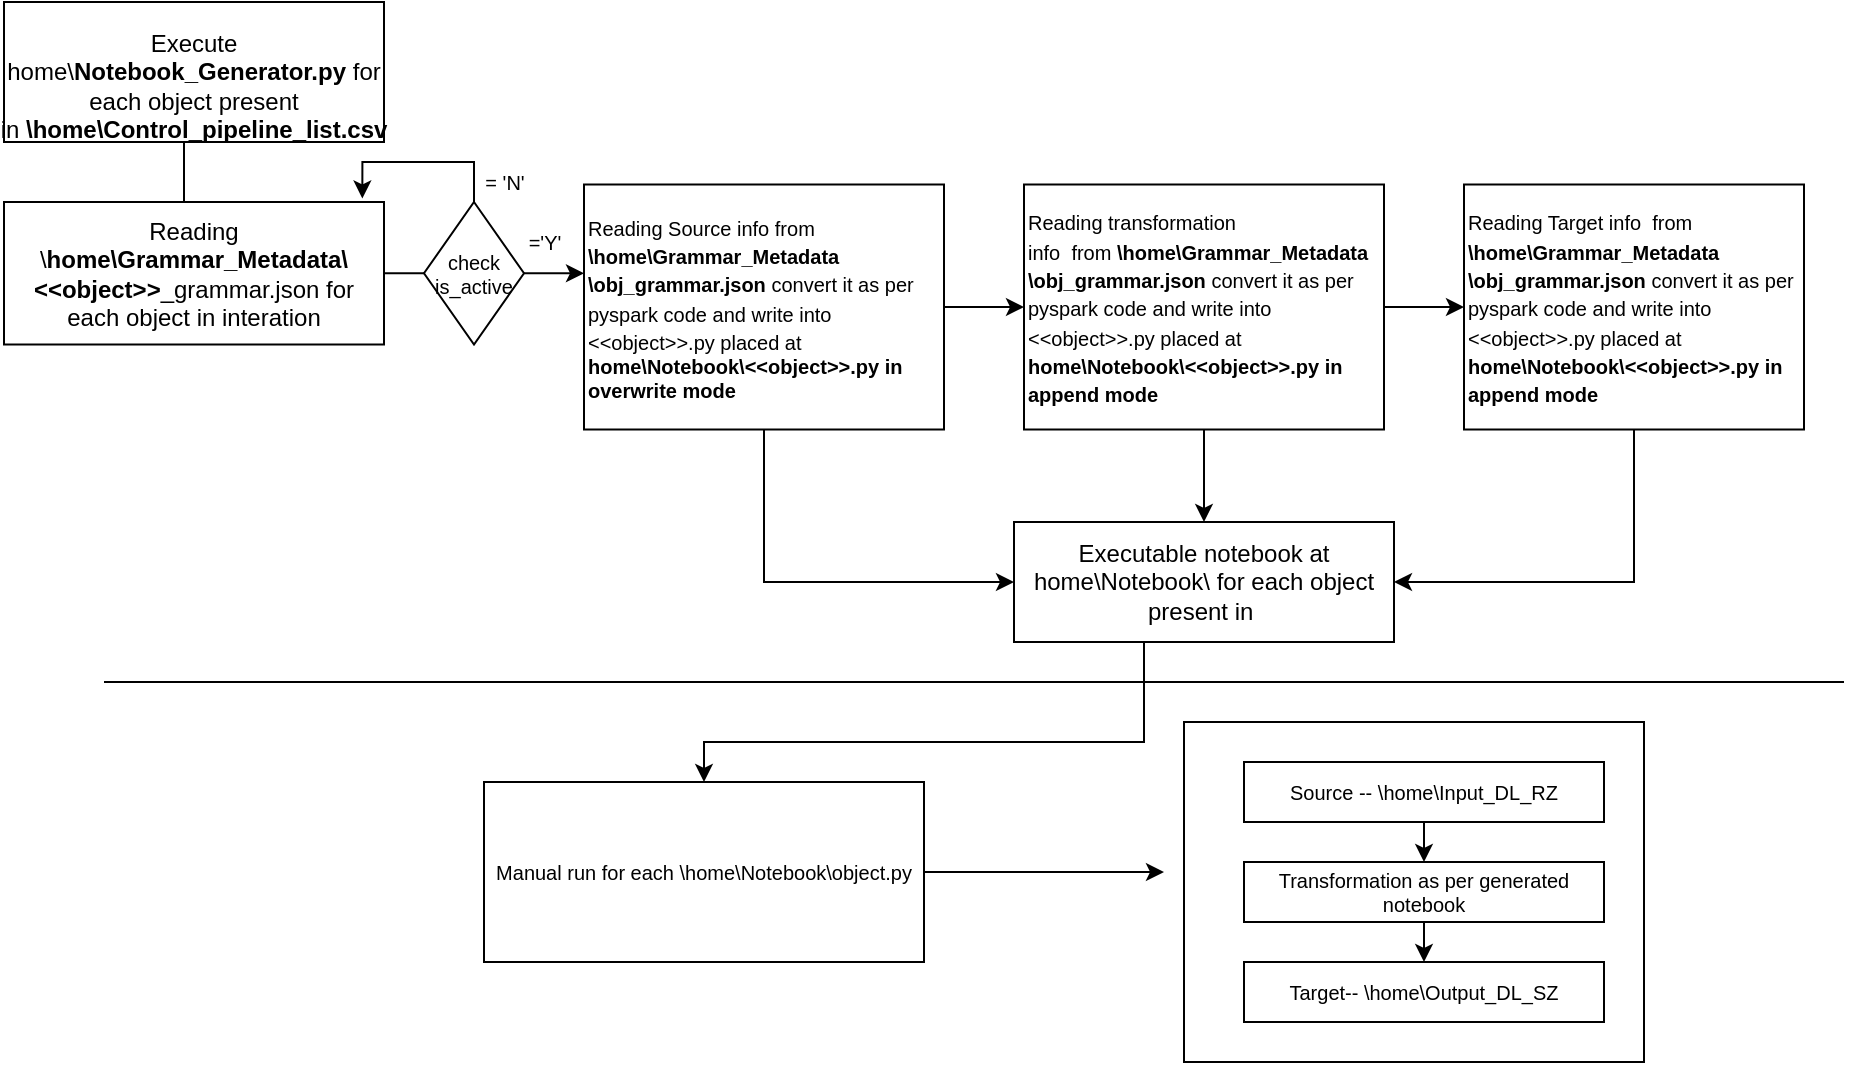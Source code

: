<mxfile version="20.2.8" type="device"><diagram id="-QJjNtKPqwN1-iL4VaO4" name="Page-1"><mxGraphModel dx="1038" dy="481" grid="1" gridSize="10" guides="1" tooltips="1" connect="1" arrows="1" fold="1" page="1" pageScale="1" pageWidth="850" pageHeight="1100" math="0" shadow="0"><root><mxCell id="0"/><mxCell id="1" parent="0"/><mxCell id="xMkVZ0cA2xkNYETUoTwK-6" value="" style="edgeStyle=orthogonalEdgeStyle;rounded=0;orthogonalLoop=1;jettySize=auto;html=1;" parent="1" source="xMkVZ0cA2xkNYETUoTwK-3" edge="1"><mxGeometry relative="1" as="geometry"><mxPoint x="100" y="150" as="targetPoint"/><Array as="points"><mxPoint x="100" y="90"/><mxPoint x="100" y="90"/></Array></mxGeometry></mxCell><mxCell id="xMkVZ0cA2xkNYETUoTwK-3" value="&lt;br&gt;Execute home\&lt;b&gt;Notebook_Generator.py &lt;/b&gt;for each object present in&lt;b&gt;&amp;nbsp;\home\Control_pipeline_list.csv&lt;/b&gt;" style="rounded=0;whiteSpace=wrap;html=1;" parent="1" vertex="1"><mxGeometry x="10" y="10" width="190" height="70" as="geometry"/></mxCell><mxCell id="xMkVZ0cA2xkNYETUoTwK-8" value="" style="edgeStyle=orthogonalEdgeStyle;rounded=0;orthogonalLoop=1;jettySize=auto;html=1;" parent="1" source="xMkVZ0cA2xkNYETUoTwK-5" target="xMkVZ0cA2xkNYETUoTwK-7" edge="1"><mxGeometry relative="1" as="geometry"><Array as="points"><mxPoint x="330" y="155"/><mxPoint x="330" y="173"/></Array></mxGeometry></mxCell><mxCell id="xMkVZ0cA2xkNYETUoTwK-5" value="Reading \&lt;b&gt;home\Grammar_Metadata\&amp;lt;&amp;lt;object&amp;gt;&amp;gt;&lt;/b&gt;_grammar.json for each object in interation" style="rounded=0;whiteSpace=wrap;html=1;" parent="1" vertex="1"><mxGeometry x="10" y="110" width="190" height="71.25" as="geometry"/></mxCell><mxCell id="xMkVZ0cA2xkNYETUoTwK-21" value="" style="edgeStyle=orthogonalEdgeStyle;rounded=0;orthogonalLoop=1;jettySize=auto;html=1;entryX=0;entryY=0.5;entryDx=0;entryDy=0;" parent="1" source="xMkVZ0cA2xkNYETUoTwK-7" target="xMkVZ0cA2xkNYETUoTwK-29" edge="1"><mxGeometry relative="1" as="geometry"><mxPoint x="460" y="191.25" as="targetPoint"/></mxGeometry></mxCell><mxCell id="xMkVZ0cA2xkNYETUoTwK-35" style="edgeStyle=orthogonalEdgeStyle;rounded=0;orthogonalLoop=1;jettySize=auto;html=1;exitX=0.5;exitY=1;exitDx=0;exitDy=0;entryX=0;entryY=0.5;entryDx=0;entryDy=0;fontSize=10;" parent="1" source="xMkVZ0cA2xkNYETUoTwK-7" target="xMkVZ0cA2xkNYETUoTwK-27" edge="1"><mxGeometry relative="1" as="geometry"/></mxCell><mxCell id="xMkVZ0cA2xkNYETUoTwK-7" value="&lt;div style=&quot;&quot;&gt;&lt;span style=&quot;font-size: 10px; background-color: initial;&quot;&gt;Reading Source info from &lt;b&gt;\home\Grammar_Metadata&lt;/b&gt;&lt;/span&gt;&lt;/div&gt;&lt;div style=&quot;&quot;&gt;&lt;span style=&quot;font-size: 10px; background-color: initial;&quot;&gt;&lt;b&gt;\obj_grammar.json&lt;/b&gt;&amp;nbsp;convert it as per pyspark code and write into &amp;lt;&amp;lt;object&amp;gt;&amp;gt;.py placed at&lt;/span&gt;&lt;/div&gt;&lt;font style=&quot;font-size: 10px;&quot;&gt;&lt;div style=&quot;&quot;&gt;&lt;b style=&quot;background-color: initial;&quot;&gt;home\Notebook\&amp;lt;&amp;lt;object&amp;gt;&amp;gt;.py in overwrite mode&lt;/b&gt;&lt;/div&gt;&lt;/font&gt;" style="whiteSpace=wrap;html=1;rounded=0;align=left;" parent="1" vertex="1"><mxGeometry x="300" y="101.25" width="180" height="122.5" as="geometry"/></mxCell><mxCell id="xMkVZ0cA2xkNYETUoTwK-12" value="" style="edgeStyle=orthogonalEdgeStyle;rounded=0;orthogonalLoop=1;jettySize=auto;html=1;" parent="1" edge="1"><mxGeometry relative="1" as="geometry"><mxPoint x="690" y="152.5" as="sourcePoint"/></mxGeometry></mxCell><mxCell id="NhJtnmyOjyLYykCNwQVI-13" style="edgeStyle=orthogonalEdgeStyle;rounded=0;orthogonalLoop=1;jettySize=auto;html=1;exitX=0.5;exitY=1;exitDx=0;exitDy=0;fontSize=10;entryX=0.5;entryY=0;entryDx=0;entryDy=0;" edge="1" parent="1" source="xMkVZ0cA2xkNYETUoTwK-27" target="xMkVZ0cA2xkNYETUoTwK-42"><mxGeometry relative="1" as="geometry"><mxPoint x="70" y="440" as="targetPoint"/><Array as="points"><mxPoint x="580" y="330"/><mxPoint x="580" y="380"/><mxPoint x="360" y="380"/></Array></mxGeometry></mxCell><mxCell id="xMkVZ0cA2xkNYETUoTwK-27" value="Executable notebook at home\Notebook\ for each object present in&amp;nbsp;" style="rounded=0;whiteSpace=wrap;html=1;" parent="1" vertex="1"><mxGeometry x="515" y="270" width="190" height="60" as="geometry"/></mxCell><mxCell id="xMkVZ0cA2xkNYETUoTwK-32" value="" style="edgeStyle=orthogonalEdgeStyle;rounded=0;orthogonalLoop=1;jettySize=auto;html=1;fontSize=10;" parent="1" source="xMkVZ0cA2xkNYETUoTwK-29" target="xMkVZ0cA2xkNYETUoTwK-30" edge="1"><mxGeometry relative="1" as="geometry"/></mxCell><mxCell id="xMkVZ0cA2xkNYETUoTwK-38" value="" style="edgeStyle=orthogonalEdgeStyle;rounded=0;orthogonalLoop=1;jettySize=auto;html=1;fontSize=10;" parent="1" source="xMkVZ0cA2xkNYETUoTwK-29" target="xMkVZ0cA2xkNYETUoTwK-27" edge="1"><mxGeometry relative="1" as="geometry"/></mxCell><mxCell id="xMkVZ0cA2xkNYETUoTwK-29" value="&lt;div style=&quot;&quot;&gt;&lt;span style=&quot;font-size: 10px; background-color: initial;&quot;&gt;Reading transformation info&amp;nbsp;&lt;/span&gt;&lt;span style=&quot;background-color: initial; font-size: 10px;&quot;&gt;&amp;nbsp;&lt;/span&gt;&lt;span style=&quot;background-color: initial; font-size: 10px;&quot;&gt;from&lt;/span&gt;&lt;span style=&quot;background-color: initial; font-size: 10px;&quot;&gt;&amp;nbsp;&lt;/span&gt;&lt;b style=&quot;background-color: initial; font-size: 10px;&quot;&gt;\home\Grammar_Metadata&lt;/b&gt;&lt;/div&gt;&lt;div&gt;&lt;span style=&quot;font-size: 10px; background-color: initial;&quot;&gt;&lt;b&gt;\obj_grammar.json&lt;/b&gt;&amp;nbsp;convert it as per pyspark code and write into &amp;lt;&amp;lt;object&amp;gt;&amp;gt;.py placed at&lt;/span&gt;&lt;/div&gt;&lt;font style=&quot;font-size: 10px;&quot;&gt;&lt;b style=&quot;background-color: initial;&quot;&gt;home\Notebook\&amp;lt;&amp;lt;object&amp;gt;&amp;gt;.py in append mode&lt;/b&gt;&lt;/font&gt;" style="whiteSpace=wrap;html=1;rounded=0;align=left;" parent="1" vertex="1"><mxGeometry x="520" y="101.25" width="180" height="122.5" as="geometry"/></mxCell><mxCell id="xMkVZ0cA2xkNYETUoTwK-37" style="edgeStyle=orthogonalEdgeStyle;rounded=0;orthogonalLoop=1;jettySize=auto;html=1;exitX=0.5;exitY=1;exitDx=0;exitDy=0;entryX=1;entryY=0.5;entryDx=0;entryDy=0;fontSize=10;" parent="1" source="xMkVZ0cA2xkNYETUoTwK-30" target="xMkVZ0cA2xkNYETUoTwK-27" edge="1"><mxGeometry relative="1" as="geometry"/></mxCell><mxCell id="xMkVZ0cA2xkNYETUoTwK-30" value="&lt;div style=&quot;&quot;&gt;&lt;span style=&quot;font-size: 10px; background-color: initial;&quot;&gt;Reading Target&amp;nbsp;&lt;/span&gt;&lt;span style=&quot;background-color: initial; font-size: 10px;&quot;&gt;info&amp;nbsp;&lt;/span&gt;&lt;span style=&quot;background-color: initial; font-size: 10px;&quot;&gt;&amp;nbsp;&lt;/span&gt;&lt;span style=&quot;background-color: initial; font-size: 10px;&quot;&gt;from&lt;/span&gt;&lt;span style=&quot;background-color: initial; font-size: 10px;&quot;&gt;&amp;nbsp;&lt;/span&gt;&lt;/div&gt;&lt;div style=&quot;&quot;&gt;&lt;b style=&quot;background-color: initial; font-size: 10px;&quot;&gt;\home\Grammar_Metadata&lt;/b&gt;&lt;/div&gt;&lt;div&gt;&lt;span style=&quot;font-size: 10px; background-color: initial;&quot;&gt;&lt;b&gt;\obj_grammar.json&lt;/b&gt;&amp;nbsp;convert it as per pyspark code and write into &amp;lt;&amp;lt;object&amp;gt;&amp;gt;.py placed at&lt;/span&gt;&lt;/div&gt;&lt;font style=&quot;font-size: 10px;&quot;&gt;&lt;b style=&quot;background-color: initial;&quot;&gt;home\Notebook\&amp;lt;&amp;lt;object&amp;gt;&amp;gt;.py in append mode&lt;/b&gt;&lt;/font&gt;" style="whiteSpace=wrap;html=1;rounded=0;align=left;" parent="1" vertex="1"><mxGeometry x="740" y="101.25" width="170" height="122.5" as="geometry"/></mxCell><mxCell id="xMkVZ0cA2xkNYETUoTwK-41" value="" style="endArrow=none;html=1;rounded=0;fontSize=10;" parent="1" edge="1"><mxGeometry width="50" height="50" relative="1" as="geometry"><mxPoint x="60" y="350" as="sourcePoint"/><mxPoint x="930" y="350" as="targetPoint"/></mxGeometry></mxCell><mxCell id="xMkVZ0cA2xkNYETUoTwK-46" value="" style="edgeStyle=none;rounded=0;orthogonalLoop=1;jettySize=auto;html=1;fontSize=10;" parent="1" source="xMkVZ0cA2xkNYETUoTwK-42" edge="1"><mxGeometry relative="1" as="geometry"><mxPoint x="590" y="445" as="targetPoint"/></mxGeometry></mxCell><mxCell id="xMkVZ0cA2xkNYETUoTwK-42" value="Manual run for each \home\Notebook\object.py" style="rounded=0;whiteSpace=wrap;html=1;fontSize=10;" parent="1" vertex="1"><mxGeometry x="250" y="400" width="220" height="90" as="geometry"/></mxCell><mxCell id="xMkVZ0cA2xkNYETUoTwK-50" value="" style="rounded=0;whiteSpace=wrap;html=1;fontSize=10;" parent="1" vertex="1"><mxGeometry x="600" y="370" width="230" height="170" as="geometry"/></mxCell><mxCell id="xMkVZ0cA2xkNYETUoTwK-51" value="Source -- \home\Input_DL_RZ" style="rounded=0;whiteSpace=wrap;html=1;fontSize=10;" parent="1" vertex="1"><mxGeometry x="630" y="390" width="180" height="30" as="geometry"/></mxCell><mxCell id="xMkVZ0cA2xkNYETUoTwK-54" value="" style="edgeStyle=none;rounded=0;orthogonalLoop=1;jettySize=auto;html=1;fontSize=10;" parent="1" source="xMkVZ0cA2xkNYETUoTwK-52" target="xMkVZ0cA2xkNYETUoTwK-53" edge="1"><mxGeometry relative="1" as="geometry"/></mxCell><mxCell id="xMkVZ0cA2xkNYETUoTwK-52" value="Transformation as per generated notebook" style="rounded=0;whiteSpace=wrap;html=1;fontSize=10;" parent="1" vertex="1"><mxGeometry x="630" y="440" width="180" height="30" as="geometry"/></mxCell><mxCell id="xMkVZ0cA2xkNYETUoTwK-53" value="Target-- \home\Output_DL_SZ" style="rounded=0;whiteSpace=wrap;html=1;fontSize=10;" parent="1" vertex="1"><mxGeometry x="630" y="490" width="180" height="30" as="geometry"/></mxCell><mxCell id="xMkVZ0cA2xkNYETUoTwK-56" value="" style="endArrow=classic;html=1;rounded=0;fontSize=10;entryX=0.5;entryY=0;entryDx=0;entryDy=0;" parent="1" target="xMkVZ0cA2xkNYETUoTwK-52" edge="1"><mxGeometry width="50" height="50" relative="1" as="geometry"><mxPoint x="720" y="420" as="sourcePoint"/><mxPoint x="770" y="370" as="targetPoint"/></mxGeometry></mxCell><mxCell id="NhJtnmyOjyLYykCNwQVI-4" style="edgeStyle=orthogonalEdgeStyle;rounded=0;orthogonalLoop=1;jettySize=auto;html=1;exitX=0.5;exitY=0;exitDx=0;exitDy=0;fontSize=10;entryX=0.943;entryY=-0.025;entryDx=0;entryDy=0;entryPerimeter=0;" edge="1" parent="1" source="NhJtnmyOjyLYykCNwQVI-2" target="xMkVZ0cA2xkNYETUoTwK-5"><mxGeometry relative="1" as="geometry"><mxPoint x="190" y="100" as="targetPoint"/><Array as="points"><mxPoint x="245" y="90"/><mxPoint x="189" y="90"/></Array></mxGeometry></mxCell><mxCell id="NhJtnmyOjyLYykCNwQVI-2" value="check is_active" style="rhombus;whiteSpace=wrap;html=1;fontSize=10;" vertex="1" parent="1"><mxGeometry x="220" y="110" width="50" height="71.25" as="geometry"/></mxCell><mxCell id="NhJtnmyOjyLYykCNwQVI-3" value="='Y'" style="text;html=1;align=center;verticalAlign=middle;resizable=0;points=[];autosize=1;strokeColor=none;fillColor=none;fontSize=10;" vertex="1" parent="1"><mxGeometry x="260" y="115" width="40" height="30" as="geometry"/></mxCell><mxCell id="NhJtnmyOjyLYykCNwQVI-6" value="= 'N'" style="text;html=1;align=center;verticalAlign=middle;resizable=0;points=[];autosize=1;strokeColor=none;fillColor=none;fontSize=10;" vertex="1" parent="1"><mxGeometry x="240" y="85" width="40" height="30" as="geometry"/></mxCell></root></mxGraphModel></diagram></mxfile>